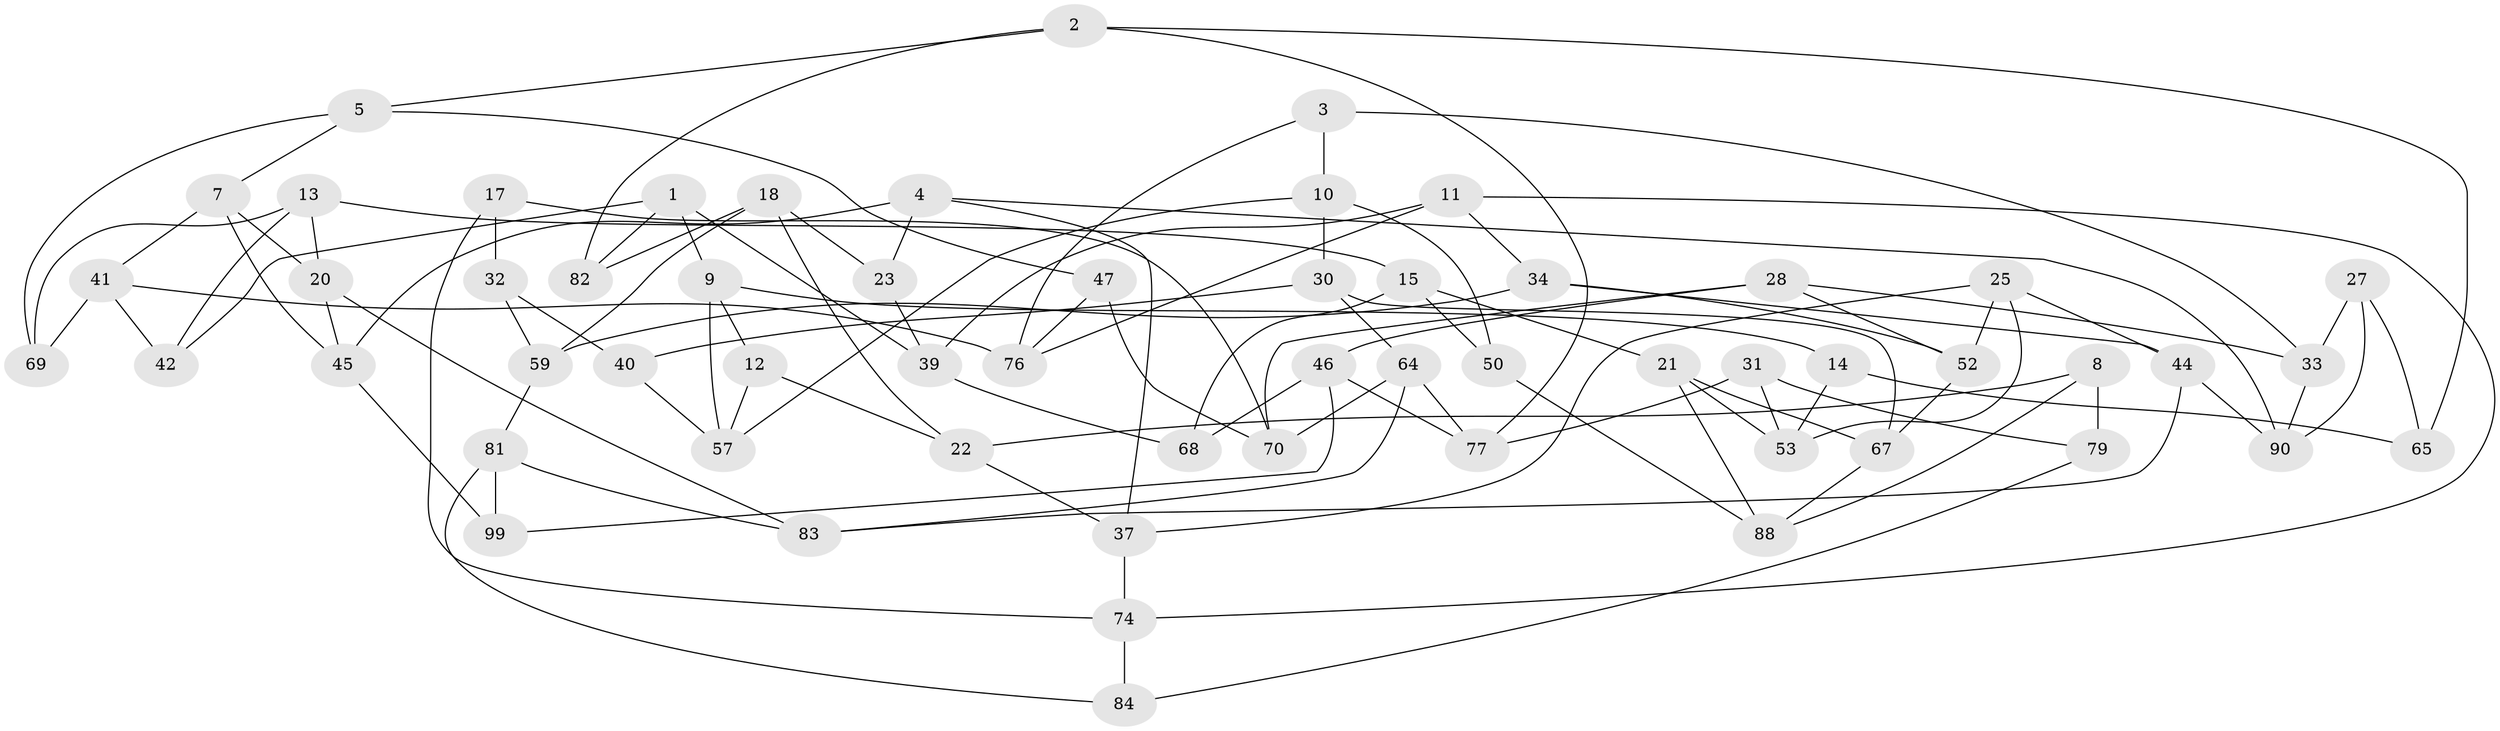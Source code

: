 // original degree distribution, {3: 1.0}
// Generated by graph-tools (version 1.1) at 2025/11/02/21/25 10:11:16]
// undirected, 59 vertices, 108 edges
graph export_dot {
graph [start="1"]
  node [color=gray90,style=filled];
  1 [super="+16"];
  2 [super="+29"];
  3;
  4 [super="+6"];
  5 [super="+19"];
  7 [super="+49"];
  8 [super="+48"];
  9 [super="+24"];
  10 [super="+36"];
  11 [super="+51"];
  12;
  13 [super="+73"];
  14;
  15 [super="+75"];
  17;
  18 [super="+38"];
  20 [super="+26"];
  21 [super="+87"];
  22 [super="+89"];
  23;
  25 [super="+58"];
  27;
  28 [super="+98"];
  30 [super="+66"];
  31;
  32;
  33 [super="+43"];
  34 [super="+35"];
  37 [super="+72"];
  39 [super="+60"];
  40;
  41 [super="+55"];
  42;
  44 [super="+71"];
  45 [super="+61"];
  46 [super="+54"];
  47;
  50;
  52 [super="+56"];
  53 [super="+63"];
  57 [super="+62"];
  59 [super="+93"];
  64 [super="+78"];
  65;
  67 [super="+95"];
  68;
  69;
  70 [super="+86"];
  74 [super="+80"];
  76 [super="+85"];
  77 [super="+96"];
  79 [super="+91"];
  81 [super="+100"];
  82;
  83 [super="+94"];
  84;
  88 [super="+97"];
  90 [super="+92"];
  99;
  1 -- 9;
  1 -- 39;
  1 -- 82;
  1 -- 42;
  2 -- 65;
  2 -- 82;
  2 -- 77;
  2 -- 5;
  3 -- 10;
  3 -- 76;
  3 -- 33;
  4 -- 90;
  4 -- 23;
  4 -- 37;
  4 -- 45;
  5 -- 47;
  5 -- 69;
  5 -- 7;
  7 -- 45;
  7 -- 20;
  7 -- 41;
  8 -- 79 [weight=2];
  8 -- 88;
  8 -- 22;
  9 -- 14;
  9 -- 12;
  9 -- 57;
  10 -- 57;
  10 -- 50;
  10 -- 30;
  11 -- 34;
  11 -- 76;
  11 -- 74;
  11 -- 39;
  12 -- 22;
  12 -- 57;
  13 -- 15;
  13 -- 20;
  13 -- 42;
  13 -- 69;
  14 -- 53;
  14 -- 65;
  15 -- 68;
  15 -- 50;
  15 -- 21;
  17 -- 32;
  17 -- 70;
  17 -- 74;
  18 -- 23;
  18 -- 59;
  18 -- 82;
  18 -- 22;
  20 -- 45;
  20 -- 83;
  21 -- 67;
  21 -- 88;
  21 -- 53;
  22 -- 37;
  23 -- 39;
  25 -- 53;
  25 -- 44;
  25 -- 52;
  25 -- 37;
  27 -- 33;
  27 -- 65;
  27 -- 90;
  28 -- 33;
  28 -- 46;
  28 -- 52;
  28 -- 70;
  30 -- 67;
  30 -- 40;
  30 -- 64;
  31 -- 79;
  31 -- 77;
  31 -- 53;
  32 -- 40;
  32 -- 59;
  33 -- 90;
  34 -- 52;
  34 -- 44;
  34 -- 59;
  37 -- 74;
  39 -- 68;
  40 -- 57;
  41 -- 69;
  41 -- 42;
  41 -- 76;
  44 -- 90;
  44 -- 83;
  45 -- 99;
  46 -- 77;
  46 -- 99;
  46 -- 68;
  47 -- 76;
  47 -- 70;
  50 -- 88;
  52 -- 67;
  59 -- 81;
  64 -- 83;
  64 -- 77;
  64 -- 70;
  67 -- 88;
  74 -- 84;
  79 -- 84;
  81 -- 84;
  81 -- 99;
  81 -- 83;
}
